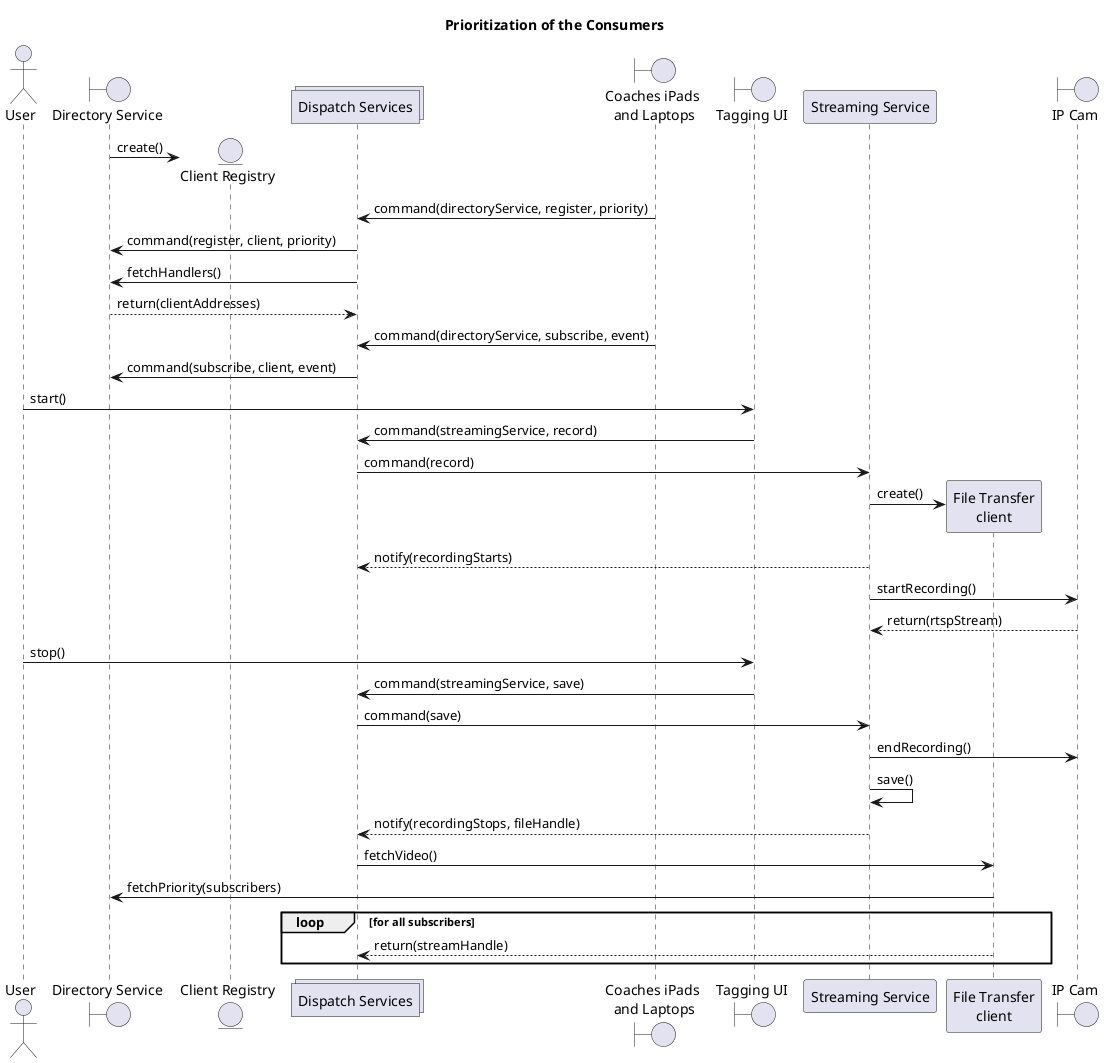 @startuml 
title Prioritization of the Consumers 
    actor "User" as user
    boundary "Directory Service" as dir
    create entity "Client Registry" as reg
    dir -> reg: create()
    collections "Dispatch Services" as dispatch
    boundary "Coaches iPads\n and Laptops" as coach
    coach -> "Dispatch Service" as dispatch: command(directoryService, register, priority)
    dispatch -> dir: command(register, client, priority)
    
    dispatch -> dir: fetchHandlers()
    dir --> dispatch: return(clientAddresses)
    
    coach -> dispatch: command(directoryService, subscribe, event)
    
    dispatch -> dir: command(subscribe, client, event)
    boundary "Tagging UI" as tag
    user -> tag: start()
    tag -> dispatch: command(streamingService, record)
    dispatch -> "Streaming Service" as strm: command(record)
    create "File Transfer\nclient" as ft
    strm -> ft: create()
    strm --> dispatch: notify(recordingStarts) 
    boundary "IP Cam" as ip
    strm -> ip: startRecording()
    ip --> strm: return(rtspStream)
    
    user -> tag: stop()

    tag -> dispatch: command(streamingService, save)
    dispatch -> strm: command(save)
    strm -> ip: endRecording()
    strm -> strm: save()
    strm --> dispatch: notify(recordingStops, fileHandle) 
    dispatch -> ft: fetchVideo()
    ft -> dir: fetchPriority(subscribers)
    loop for all subscribers
        ft --> dispatch: return(streamHandle)
    end

@enduml
